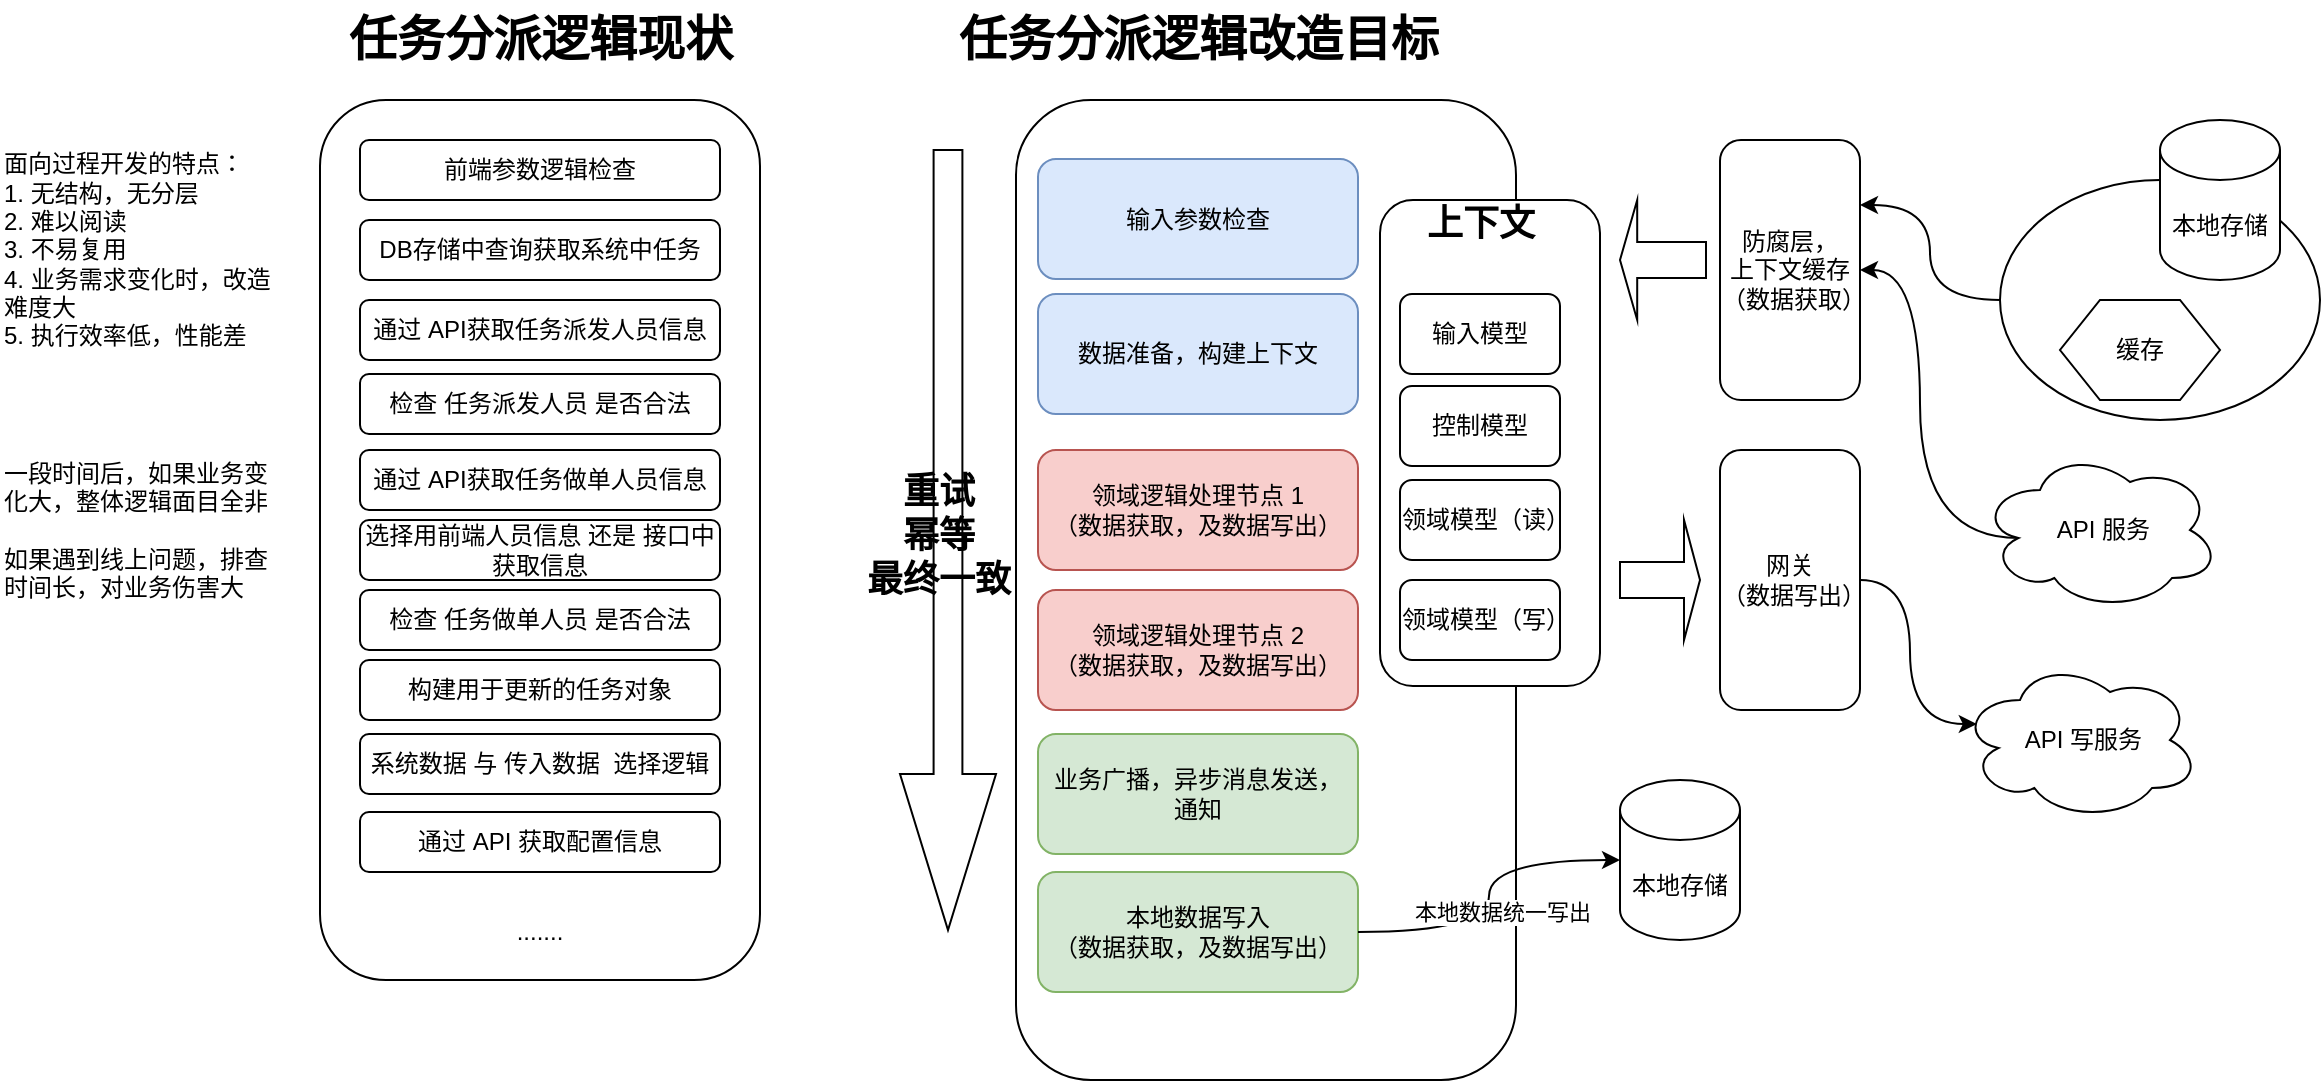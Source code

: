<mxfile version="24.8.1">
  <diagram name="Page-1" id="9xw382ZIhA2r2arBTCRh">
    <mxGraphModel dx="1283" dy="734" grid="1" gridSize="10" guides="1" tooltips="1" connect="1" arrows="1" fold="1" page="1" pageScale="1" pageWidth="827" pageHeight="1169" math="0" shadow="0">
      <root>
        <mxCell id="0" />
        <mxCell id="1" parent="0" />
        <mxCell id="uYKmUOFOkHPT1V7PyWkY-9" value="" style="rounded=1;whiteSpace=wrap;html=1;" vertex="1" parent="1">
          <mxGeometry x="230" y="480" width="220" height="440" as="geometry" />
        </mxCell>
        <mxCell id="uYKmUOFOkHPT1V7PyWkY-11" value="前端参数逻辑检查" style="rounded=1;whiteSpace=wrap;html=1;" vertex="1" parent="1">
          <mxGeometry x="250" y="500" width="180" height="30" as="geometry" />
        </mxCell>
        <mxCell id="uYKmUOFOkHPT1V7PyWkY-12" value="DB存储中查询获取系统中任务" style="rounded=1;whiteSpace=wrap;html=1;" vertex="1" parent="1">
          <mxGeometry x="250" y="540" width="180" height="30" as="geometry" />
        </mxCell>
        <mxCell id="uYKmUOFOkHPT1V7PyWkY-13" value="通过 API 获取配置信息" style="rounded=1;whiteSpace=wrap;html=1;" vertex="1" parent="1">
          <mxGeometry x="250" y="836" width="180" height="30" as="geometry" />
        </mxCell>
        <mxCell id="uYKmUOFOkHPT1V7PyWkY-14" value="构建用于更新的任务对象" style="rounded=1;whiteSpace=wrap;html=1;" vertex="1" parent="1">
          <mxGeometry x="250" y="760" width="180" height="30" as="geometry" />
        </mxCell>
        <mxCell id="uYKmUOFOkHPT1V7PyWkY-15" value="检查 任务派发人员 是否合法" style="rounded=1;whiteSpace=wrap;html=1;" vertex="1" parent="1">
          <mxGeometry x="250" y="617" width="180" height="30" as="geometry" />
        </mxCell>
        <mxCell id="uYKmUOFOkHPT1V7PyWkY-16" value="检查 任务做单人员 是否合法" style="rounded=1;whiteSpace=wrap;html=1;" vertex="1" parent="1">
          <mxGeometry x="250" y="725" width="180" height="30" as="geometry" />
        </mxCell>
        <mxCell id="uYKmUOFOkHPT1V7PyWkY-17" value="系统数据 与 传入数据&amp;nbsp; 选择逻辑" style="rounded=1;whiteSpace=wrap;html=1;" vertex="1" parent="1">
          <mxGeometry x="250" y="797" width="180" height="30" as="geometry" />
        </mxCell>
        <mxCell id="uYKmUOFOkHPT1V7PyWkY-18" value="......." style="text;html=1;align=center;verticalAlign=middle;whiteSpace=wrap;rounded=0;" vertex="1" parent="1">
          <mxGeometry x="310" y="881" width="60" height="30" as="geometry" />
        </mxCell>
        <mxCell id="uYKmUOFOkHPT1V7PyWkY-19" value="任务分派逻辑现状" style="text;strokeColor=none;fillColor=none;html=1;fontSize=24;fontStyle=1;verticalAlign=middle;align=center;" vertex="1" parent="1">
          <mxGeometry x="290" y="430" width="100" height="40" as="geometry" />
        </mxCell>
        <mxCell id="uYKmUOFOkHPT1V7PyWkY-21" value="面向过程开发的特点：&lt;div&gt;1. 无结构，无分层&lt;/div&gt;&lt;div&gt;2. 难以阅读&lt;/div&gt;&lt;div&gt;3. 不易复用&lt;/div&gt;&lt;div&gt;4. 业务需求变化时，改造难度大&lt;/div&gt;&lt;div&gt;5. 执行效率低，性能差&lt;/div&gt;" style="text;html=1;align=left;verticalAlign=middle;whiteSpace=wrap;rounded=0;" vertex="1" parent="1">
          <mxGeometry x="70" y="539.5" width="140" height="30" as="geometry" />
        </mxCell>
        <mxCell id="uYKmUOFOkHPT1V7PyWkY-23" value="" style="rounded=1;whiteSpace=wrap;html=1;" vertex="1" parent="1">
          <mxGeometry x="578" y="480" width="250" height="490" as="geometry" />
        </mxCell>
        <mxCell id="uYKmUOFOkHPT1V7PyWkY-24" value="任务分派逻辑改造目标" style="text;strokeColor=none;fillColor=none;html=1;fontSize=24;fontStyle=1;verticalAlign=middle;align=center;" vertex="1" parent="1">
          <mxGeometry x="619" y="430" width="100" height="40" as="geometry" />
        </mxCell>
        <mxCell id="uYKmUOFOkHPT1V7PyWkY-25" value="" style="rounded=1;whiteSpace=wrap;html=1;" vertex="1" parent="1">
          <mxGeometry x="760" y="530" width="110" height="243" as="geometry" />
        </mxCell>
        <mxCell id="uYKmUOFOkHPT1V7PyWkY-26" value="&lt;font style=&quot;font-size: 18px;&quot;&gt;上下文&lt;/font&gt;" style="text;strokeColor=none;fillColor=none;html=1;fontSize=24;fontStyle=1;verticalAlign=middle;align=center;" vertex="1" parent="1">
          <mxGeometry x="760" y="520" width="100" height="40" as="geometry" />
        </mxCell>
        <mxCell id="uYKmUOFOkHPT1V7PyWkY-27" value="输入模型" style="rounded=1;whiteSpace=wrap;html=1;" vertex="1" parent="1">
          <mxGeometry x="770" y="577" width="80" height="40" as="geometry" />
        </mxCell>
        <mxCell id="uYKmUOFOkHPT1V7PyWkY-28" value="控制模型" style="rounded=1;whiteSpace=wrap;html=1;" vertex="1" parent="1">
          <mxGeometry x="770" y="623" width="80" height="40" as="geometry" />
        </mxCell>
        <mxCell id="uYKmUOFOkHPT1V7PyWkY-29" value="领域模型（读）" style="rounded=1;whiteSpace=wrap;html=1;" vertex="1" parent="1">
          <mxGeometry x="770" y="670" width="80" height="40" as="geometry" />
        </mxCell>
        <mxCell id="uYKmUOFOkHPT1V7PyWkY-30" value="领域模型（写）" style="rounded=1;whiteSpace=wrap;html=1;" vertex="1" parent="1">
          <mxGeometry x="770" y="720" width="80" height="40" as="geometry" />
        </mxCell>
        <mxCell id="uYKmUOFOkHPT1V7PyWkY-31" value="输入参数检查" style="rounded=1;whiteSpace=wrap;html=1;fillColor=#dae8fc;strokeColor=#6c8ebf;" vertex="1" parent="1">
          <mxGeometry x="589" y="509.5" width="160" height="60" as="geometry" />
        </mxCell>
        <mxCell id="uYKmUOFOkHPT1V7PyWkY-32" value="防腐层，&lt;div&gt;上下文缓存&lt;br&gt;&lt;div&gt;（数据获取）&lt;/div&gt;&lt;/div&gt;" style="rounded=1;whiteSpace=wrap;html=1;" vertex="1" parent="1">
          <mxGeometry x="930" y="500" width="70" height="130" as="geometry" />
        </mxCell>
        <mxCell id="uYKmUOFOkHPT1V7PyWkY-35" style="edgeStyle=orthogonalEdgeStyle;rounded=0;orthogonalLoop=1;jettySize=auto;html=1;exitX=0.16;exitY=0.55;exitDx=0;exitDy=0;exitPerimeter=0;entryX=1;entryY=0.5;entryDx=0;entryDy=0;curved=1;" edge="1" parent="1" source="uYKmUOFOkHPT1V7PyWkY-34" target="uYKmUOFOkHPT1V7PyWkY-32">
          <mxGeometry relative="1" as="geometry" />
        </mxCell>
        <mxCell id="uYKmUOFOkHPT1V7PyWkY-34" value="&amp;nbsp;API 服务" style="ellipse;shape=cloud;whiteSpace=wrap;html=1;" vertex="1" parent="1">
          <mxGeometry x="1060" y="655" width="120" height="80" as="geometry" />
        </mxCell>
        <mxCell id="uYKmUOFOkHPT1V7PyWkY-40" value="领域逻辑处理节点 1&lt;div&gt;（数据获取，及数据写出）&lt;/div&gt;" style="rounded=1;whiteSpace=wrap;html=1;fillColor=#f8cecc;strokeColor=#b85450;" vertex="1" parent="1">
          <mxGeometry x="589" y="655" width="160" height="60" as="geometry" />
        </mxCell>
        <mxCell id="uYKmUOFOkHPT1V7PyWkY-41" value="网关&lt;div&gt;（数据写出）&lt;/div&gt;" style="rounded=1;whiteSpace=wrap;html=1;" vertex="1" parent="1">
          <mxGeometry x="930" y="655" width="70" height="130" as="geometry" />
        </mxCell>
        <mxCell id="uYKmUOFOkHPT1V7PyWkY-42" value="" style="shape=singleArrow;direction=west;whiteSpace=wrap;html=1;" vertex="1" parent="1">
          <mxGeometry x="880" y="530" width="43" height="60" as="geometry" />
        </mxCell>
        <mxCell id="uYKmUOFOkHPT1V7PyWkY-44" value="&amp;nbsp;API 写服务" style="ellipse;shape=cloud;whiteSpace=wrap;html=1;" vertex="1" parent="1">
          <mxGeometry x="1050" y="760" width="120" height="80" as="geometry" />
        </mxCell>
        <mxCell id="uYKmUOFOkHPT1V7PyWkY-45" style="edgeStyle=orthogonalEdgeStyle;rounded=0;orthogonalLoop=1;jettySize=auto;html=1;exitX=1;exitY=0.5;exitDx=0;exitDy=0;entryX=0.07;entryY=0.4;entryDx=0;entryDy=0;entryPerimeter=0;curved=1;" edge="1" parent="1" source="uYKmUOFOkHPT1V7PyWkY-41" target="uYKmUOFOkHPT1V7PyWkY-44">
          <mxGeometry relative="1" as="geometry" />
        </mxCell>
        <mxCell id="uYKmUOFOkHPT1V7PyWkY-46" value="" style="shape=singleArrow;whiteSpace=wrap;html=1;" vertex="1" parent="1">
          <mxGeometry x="880" y="690" width="40" height="60" as="geometry" />
        </mxCell>
        <mxCell id="uYKmUOFOkHPT1V7PyWkY-47" value="领域逻辑处理节点 2&lt;div&gt;（数据获取，及数据写出）&lt;/div&gt;" style="rounded=1;whiteSpace=wrap;html=1;fillColor=#f8cecc;strokeColor=#b85450;" vertex="1" parent="1">
          <mxGeometry x="589" y="725" width="160" height="60" as="geometry" />
        </mxCell>
        <mxCell id="uYKmUOFOkHPT1V7PyWkY-48" value="本地数据写入&lt;div&gt;（数据获取，及数据写出）&lt;/div&gt;" style="rounded=1;whiteSpace=wrap;html=1;fillColor=#d5e8d4;strokeColor=#82b366;" vertex="1" parent="1">
          <mxGeometry x="589" y="866" width="160" height="60" as="geometry" />
        </mxCell>
        <mxCell id="uYKmUOFOkHPT1V7PyWkY-50" value="数据准备，构建上下文" style="rounded=1;whiteSpace=wrap;html=1;fillColor=#dae8fc;strokeColor=#6c8ebf;" vertex="1" parent="1">
          <mxGeometry x="589" y="577" width="160" height="60" as="geometry" />
        </mxCell>
        <mxCell id="uYKmUOFOkHPT1V7PyWkY-51" value="本地存储" style="shape=cylinder3;whiteSpace=wrap;html=1;boundedLbl=1;backgroundOutline=1;size=15;" vertex="1" parent="1">
          <mxGeometry x="880" y="820" width="60" height="80" as="geometry" />
        </mxCell>
        <mxCell id="uYKmUOFOkHPT1V7PyWkY-52" style="edgeStyle=orthogonalEdgeStyle;rounded=0;orthogonalLoop=1;jettySize=auto;html=1;exitX=1;exitY=0.5;exitDx=0;exitDy=0;entryX=0;entryY=0.5;entryDx=0;entryDy=0;entryPerimeter=0;curved=1;" edge="1" parent="1" source="uYKmUOFOkHPT1V7PyWkY-48" target="uYKmUOFOkHPT1V7PyWkY-51">
          <mxGeometry relative="1" as="geometry" />
        </mxCell>
        <mxCell id="uYKmUOFOkHPT1V7PyWkY-53" value="本地数据统一写出" style="edgeLabel;html=1;align=center;verticalAlign=middle;resizable=0;points=[];" vertex="1" connectable="0" parent="uYKmUOFOkHPT1V7PyWkY-52">
          <mxGeometry x="-0.096" y="-6" relative="1" as="geometry">
            <mxPoint as="offset" />
          </mxGeometry>
        </mxCell>
        <mxCell id="uYKmUOFOkHPT1V7PyWkY-54" value="业务广播，异步消息发送，&lt;div&gt;通知&lt;/div&gt;" style="rounded=1;whiteSpace=wrap;html=1;fillColor=#d5e8d4;strokeColor=#82b366;" vertex="1" parent="1">
          <mxGeometry x="589" y="797" width="160" height="60" as="geometry" />
        </mxCell>
        <mxCell id="uYKmUOFOkHPT1V7PyWkY-58" style="edgeStyle=orthogonalEdgeStyle;rounded=0;orthogonalLoop=1;jettySize=auto;html=1;exitX=0;exitY=0.5;exitDx=0;exitDy=0;entryX=1;entryY=0.25;entryDx=0;entryDy=0;curved=1;" edge="1" parent="1" source="uYKmUOFOkHPT1V7PyWkY-55" target="uYKmUOFOkHPT1V7PyWkY-32">
          <mxGeometry relative="1" as="geometry" />
        </mxCell>
        <mxCell id="uYKmUOFOkHPT1V7PyWkY-55" value="" style="ellipse;whiteSpace=wrap;html=1;" vertex="1" parent="1">
          <mxGeometry x="1070" y="520" width="160" height="120" as="geometry" />
        </mxCell>
        <mxCell id="uYKmUOFOkHPT1V7PyWkY-56" value="本地存储" style="shape=cylinder3;whiteSpace=wrap;html=1;boundedLbl=1;backgroundOutline=1;size=15;" vertex="1" parent="1">
          <mxGeometry x="1150" y="490" width="60" height="80" as="geometry" />
        </mxCell>
        <mxCell id="uYKmUOFOkHPT1V7PyWkY-57" value="缓存" style="shape=hexagon;perimeter=hexagonPerimeter2;whiteSpace=wrap;html=1;fixedSize=1;" vertex="1" parent="1">
          <mxGeometry x="1100" y="580" width="80" height="50" as="geometry" />
        </mxCell>
        <mxCell id="uYKmUOFOkHPT1V7PyWkY-59" value="通过 API获取任务派发人员信息" style="rounded=1;whiteSpace=wrap;html=1;" vertex="1" parent="1">
          <mxGeometry x="250" y="580" width="180" height="30" as="geometry" />
        </mxCell>
        <mxCell id="uYKmUOFOkHPT1V7PyWkY-60" value="通过 API获取任务做单人员信息" style="rounded=1;whiteSpace=wrap;html=1;" vertex="1" parent="1">
          <mxGeometry x="250" y="655" width="180" height="30" as="geometry" />
        </mxCell>
        <mxCell id="uYKmUOFOkHPT1V7PyWkY-61" value="选择用前端人员信息 还是 接口中获取信息" style="rounded=1;whiteSpace=wrap;html=1;" vertex="1" parent="1">
          <mxGeometry x="250" y="690" width="180" height="30" as="geometry" />
        </mxCell>
        <mxCell id="uYKmUOFOkHPT1V7PyWkY-62" value="一段时间后，如果业务变化大，整体逻辑面目全非&lt;div&gt;&lt;br&gt;&lt;/div&gt;&lt;div&gt;如果遇到线上问题，排查时间长，对业务伤害大&lt;/div&gt;" style="text;html=1;align=left;verticalAlign=middle;whiteSpace=wrap;rounded=0;" vertex="1" parent="1">
          <mxGeometry x="70" y="680" width="140" height="30" as="geometry" />
        </mxCell>
        <mxCell id="uYKmUOFOkHPT1V7PyWkY-67" value="" style="shape=singleArrow;direction=south;whiteSpace=wrap;html=1;" vertex="1" parent="1">
          <mxGeometry x="520" y="505" width="48" height="390" as="geometry" />
        </mxCell>
        <mxCell id="uYKmUOFOkHPT1V7PyWkY-68" value="&lt;font style=&quot;font-size: 18px;&quot;&gt;重试&lt;/font&gt;&lt;div style=&quot;font-size: 18px;&quot;&gt;&lt;font style=&quot;font-size: 18px;&quot;&gt;幂等&lt;/font&gt;&lt;/div&gt;&lt;div style=&quot;font-size: 18px;&quot;&gt;&lt;font style=&quot;font-size: 18px;&quot;&gt;最终一致&lt;/font&gt;&lt;/div&gt;" style="text;strokeColor=none;fillColor=none;html=1;fontSize=24;fontStyle=1;verticalAlign=middle;align=center;" vertex="1" parent="1">
          <mxGeometry x="489" y="675" width="100" height="40" as="geometry" />
        </mxCell>
      </root>
    </mxGraphModel>
  </diagram>
</mxfile>
